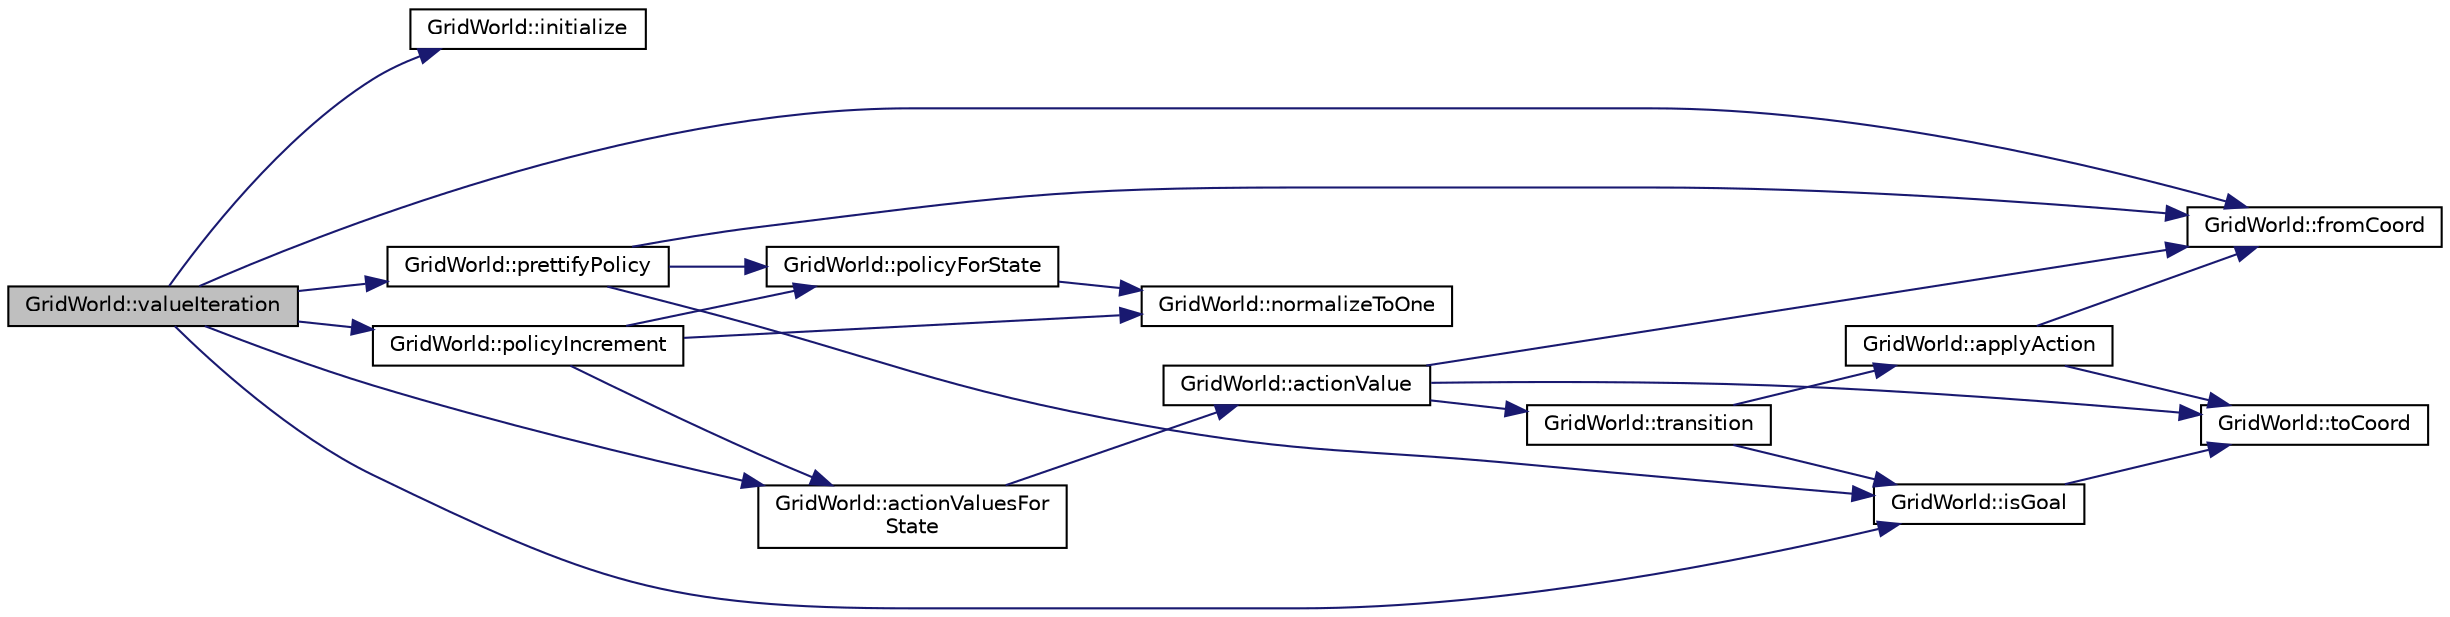 digraph "GridWorld::valueIteration"
{
  bgcolor="transparent";
  edge [fontname="Helvetica",fontsize="10",labelfontname="Helvetica",labelfontsize="10"];
  node [fontname="Helvetica",fontsize="10",shape=record];
  rankdir="LR";
  Node249 [label="GridWorld::valueIteration",height=0.2,width=0.4,color="black", fillcolor="grey75", style="filled", fontcolor="black"];
  Node249 -> Node250 [color="midnightblue",fontsize="10",style="solid",fontname="Helvetica"];
  Node250 [label="GridWorld::initialize",height=0.2,width=0.4,color="black",URL="$classGridWorld.html#af510ea48d57d45874a0dfeb2b7ffd518"];
  Node249 -> Node251 [color="midnightblue",fontsize="10",style="solid",fontname="Helvetica"];
  Node251 [label="GridWorld::fromCoord",height=0.2,width=0.4,color="black",URL="$classGridWorld.html#a5241a21b520fc8c9d4c0110de285aec1",tooltip="Transforms row x column coordinates from the grid world into a raster representation. "];
  Node249 -> Node252 [color="midnightblue",fontsize="10",style="solid",fontname="Helvetica"];
  Node252 [label="GridWorld::isGoal",height=0.2,width=0.4,color="black",URL="$classGridWorld.html#a202b7bda8938f3c641c2812dcc9b5ac1",tooltip="Informs whether a state is a goal state in the grid world. "];
  Node252 -> Node253 [color="midnightblue",fontsize="10",style="solid",fontname="Helvetica"];
  Node253 [label="GridWorld::toCoord",height=0.2,width=0.4,color="black",URL="$classGridWorld.html#a03d2aaf35961c3e190e4b7ab12f76e4d",tooltip="Transforms a raster coordinate from the grid world into its corresponding row x column representation..."];
  Node249 -> Node254 [color="midnightblue",fontsize="10",style="solid",fontname="Helvetica"];
  Node254 [label="GridWorld::actionValuesFor\lState",height=0.2,width=0.4,color="black",URL="$classGridWorld.html#ab2473dfcba808923e74ef5e41c815293",tooltip="Gets the q values of all actions for a given state. "];
  Node254 -> Node255 [color="midnightblue",fontsize="10",style="solid",fontname="Helvetica"];
  Node255 [label="GridWorld::actionValue",height=0.2,width=0.4,color="black",URL="$classGridWorld.html#afb39acf3fcb5c3f62adea9668a035445",tooltip="Gets the q value of action a on state s "];
  Node255 -> Node253 [color="midnightblue",fontsize="10",style="solid",fontname="Helvetica"];
  Node255 -> Node251 [color="midnightblue",fontsize="10",style="solid",fontname="Helvetica"];
  Node255 -> Node256 [color="midnightblue",fontsize="10",style="solid",fontname="Helvetica"];
  Node256 [label="GridWorld::transition",height=0.2,width=0.4,color="black",URL="$classGridWorld.html#aaf8d964cddf2d838737d0707481ad792",tooltip="Returns the transition probability to nextState, given currentState and action "];
  Node256 -> Node252 [color="midnightblue",fontsize="10",style="solid",fontname="Helvetica"];
  Node256 -> Node257 [color="midnightblue",fontsize="10",style="solid",fontname="Helvetica"];
  Node257 [label="GridWorld::applyAction",height=0.2,width=0.4,color="black",URL="$classGridWorld.html#aee5066a1ae4ad067c4ac846c6ed15dea",tooltip="Returns the next state that results from applying an action to a state. "];
  Node257 -> Node253 [color="midnightblue",fontsize="10",style="solid",fontname="Helvetica"];
  Node257 -> Node251 [color="midnightblue",fontsize="10",style="solid",fontname="Helvetica"];
  Node249 -> Node258 [color="midnightblue",fontsize="10",style="solid",fontname="Helvetica"];
  Node258 [label="GridWorld::policyIncrement",height=0.2,width=0.4,color="black",URL="$classGridWorld.html#a5b720f7017beff840503f77c25da2586",tooltip="Creates a new policy for a given state giving preference to the actions with maximum value..."];
  Node258 -> Node254 [color="midnightblue",fontsize="10",style="solid",fontname="Helvetica"];
  Node258 -> Node259 [color="midnightblue",fontsize="10",style="solid",fontname="Helvetica"];
  Node259 [label="GridWorld::policyForState",height=0.2,width=0.4,color="black",URL="$classGridWorld.html#a483bf6d05d61a8e14f0fab04273d8593",tooltip="Gets the policy for state s "];
  Node259 -> Node260 [color="midnightblue",fontsize="10",style="solid",fontname="Helvetica"];
  Node260 [label="GridWorld::normalizeToOne",height=0.2,width=0.4,color="black",URL="$classGridWorld.html#adf34e6f50b2369c06afdfc8c1ff70caf",tooltip="Normalizes a matriz so its sum equals 1. "];
  Node258 -> Node260 [color="midnightblue",fontsize="10",style="solid",fontname="Helvetica"];
  Node249 -> Node261 [color="midnightblue",fontsize="10",style="solid",fontname="Helvetica"];
  Node261 [label="GridWorld::prettifyPolicy",height=0.2,width=0.4,color="black",URL="$classGridWorld.html#a9dfe466eee829e7d1b8315b789078be9"];
  Node261 -> Node251 [color="midnightblue",fontsize="10",style="solid",fontname="Helvetica"];
  Node261 -> Node252 [color="midnightblue",fontsize="10",style="solid",fontname="Helvetica"];
  Node261 -> Node259 [color="midnightblue",fontsize="10",style="solid",fontname="Helvetica"];
}
